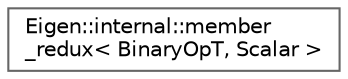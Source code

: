 digraph "Graphical Class Hierarchy"
{
 // LATEX_PDF_SIZE
  bgcolor="transparent";
  edge [fontname=Helvetica,fontsize=10,labelfontname=Helvetica,labelfontsize=10];
  node [fontname=Helvetica,fontsize=10,shape=box,height=0.2,width=0.4];
  rankdir="LR";
  Node0 [id="Node000000",label="Eigen::internal::member\l_redux\< BinaryOpT, Scalar \>",height=0.2,width=0.4,color="grey40", fillcolor="white", style="filled",URL="$structEigen_1_1internal_1_1member__redux.html",tooltip=" "];
}
